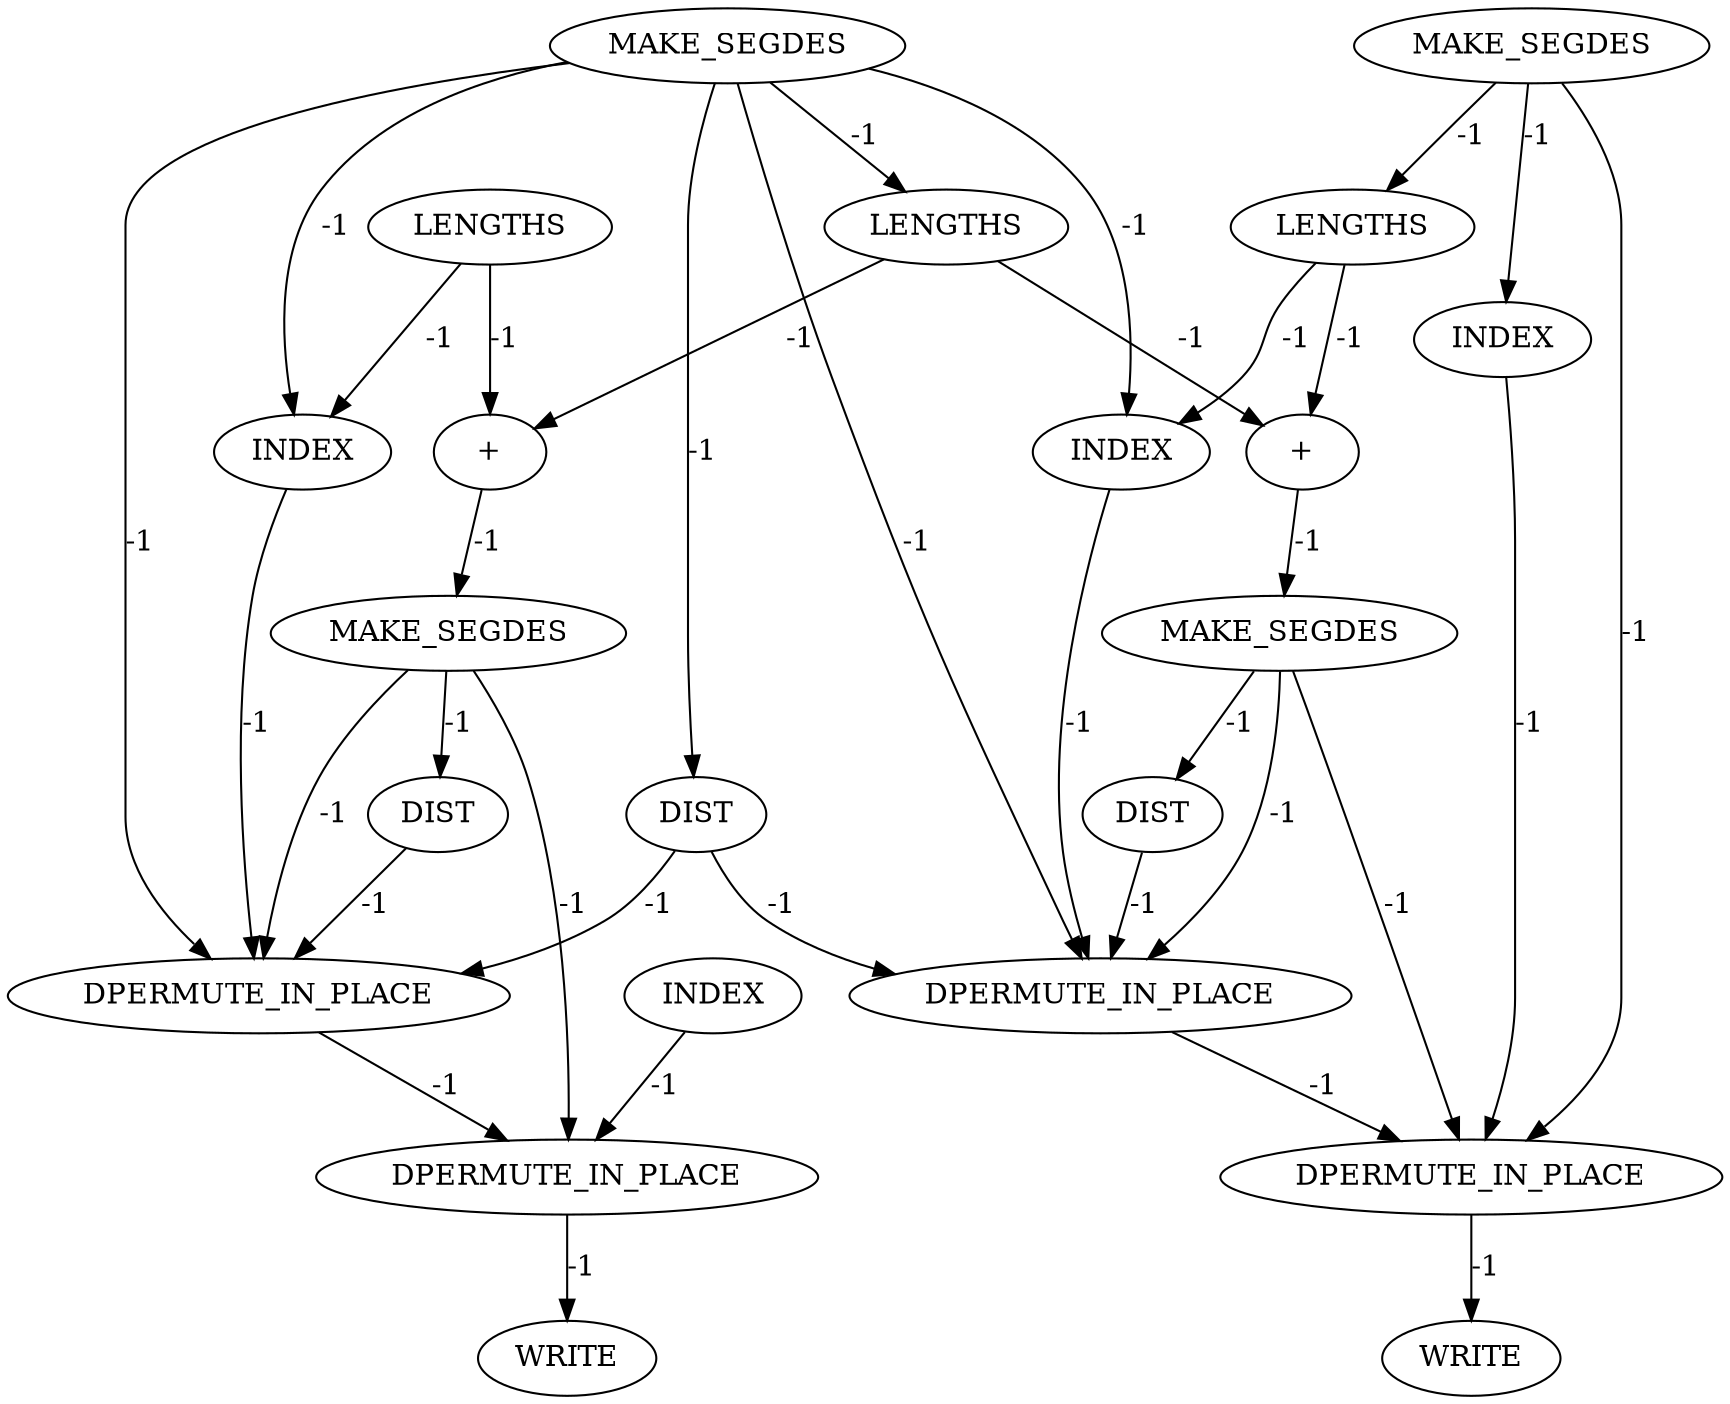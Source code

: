 digraph {
	cg_A_INST_9760 [label=INDEX cost=0]
	cg_A_INST_9788 [label=MAKE_SEGDES cost=0]
	cg_A_INST_9794 [label=DIST cost=0]
	cg_A_INST_9669 [label=DIST cost=0]
	cg_A_INST_9683 [label=LENGTHS cost=0]
	cg_A_INST_9737 [label=WRITE cost=0]
	cg_A_INST_346 [label=MAKE_SEGDES cost=0]
	cg_A_INST_9701 [label=LENGTHS cost=0]
	cg_A_INST_9691 [label=INDEX cost=0]
	cg_A_INST_9713 [label=DIST cost=0]
	cg_A_INST_9783 [label="+" cost=0]
	cg_A_INST_9663 [label=MAKE_SEGDES cost=0]
	cg_A_INST_9702 [label="+" cost=0]
	cg_A_INST_16414 [label=DPERMUTE_IN_PLACE cost=0]
	cg_A_INST_16413 [label=DPERMUTE_IN_PLACE cost=0]
	cg_A_INST_9772 [label=INDEX cost=0]
	cg_A_INST_16415 [label=DPERMUTE_IN_PLACE cost=0]
	cg_A_INST_9818 [label=WRITE cost=0]
	cg_A_INST_9707 [label=MAKE_SEGDES cost=0]
	cg_A_INST_16412 [label=DPERMUTE_IN_PLACE cost=0]
	cg_A_INST_9679 [label=INDEX cost=0]
	cg_A_INST_9764 [label=LENGTHS cost=0]
	cg_A_INST_9760 -> cg_A_INST_16415 [label=-1 cost=-1]
	cg_A_INST_9788 -> cg_A_INST_9794 [label=-1 cost=-1]
	cg_A_INST_9788 -> cg_A_INST_16414 [label=-1 cost=-1]
	cg_A_INST_9788 -> cg_A_INST_16415 [label=-1 cost=-1]
	cg_A_INST_9794 -> cg_A_INST_16414 [label=-1 cost=-1]
	cg_A_INST_9669 -> cg_A_INST_16412 [label=-1 cost=-1]
	cg_A_INST_9669 -> cg_A_INST_16414 [label=-1 cost=-1]
	cg_A_INST_9683 -> cg_A_INST_9691 [label=-1 cost=-1]
	cg_A_INST_9683 -> cg_A_INST_9702 [label=-1 cost=-1]
	cg_A_INST_346 -> cg_A_INST_9679 [label=-1 cost=-1]
	cg_A_INST_346 -> cg_A_INST_9683 [label=-1 cost=-1]
	cg_A_INST_346 -> cg_A_INST_16413 [label=-1 cost=-1]
	cg_A_INST_9701 -> cg_A_INST_9702 [label=-1 cost=-1]
	cg_A_INST_9701 -> cg_A_INST_9783 [label=-1 cost=-1]
	cg_A_INST_9691 -> cg_A_INST_16412 [label=-1 cost=-1]
	cg_A_INST_9713 -> cg_A_INST_16412 [label=-1 cost=-1]
	cg_A_INST_9783 -> cg_A_INST_9788 [label=-1 cost=-1]
	cg_A_INST_9663 -> cg_A_INST_9669 [label=-1 cost=-1]
	cg_A_INST_9663 -> cg_A_INST_9691 [label=-1 cost=-1]
	cg_A_INST_9663 -> cg_A_INST_9701 [label=-1 cost=-1]
	cg_A_INST_9663 -> cg_A_INST_16412 [label=-1 cost=-1]
	cg_A_INST_9663 -> cg_A_INST_9772 [label=-1 cost=-1]
	cg_A_INST_9663 -> cg_A_INST_16414 [label=-1 cost=-1]
	cg_A_INST_9702 -> cg_A_INST_9707 [label=-1 cost=-1]
	cg_A_INST_16414 -> cg_A_INST_16415 [label=-1 cost=-1]
	cg_A_INST_16413 -> cg_A_INST_9737 [label=-1 cost=-1]
	cg_A_INST_9772 -> cg_A_INST_16414 [label=-1 cost=-1]
	cg_A_INST_16415 -> cg_A_INST_9818 [label=-1 cost=-1]
	cg_A_INST_9707 -> cg_A_INST_9713 [label=-1 cost=-1]
	cg_A_INST_9707 -> cg_A_INST_16412 [label=-1 cost=-1]
	cg_A_INST_9707 -> cg_A_INST_16413 [label=-1 cost=-1]
	cg_A_INST_16412 -> cg_A_INST_16413 [label=-1 cost=-1]
	cg_A_INST_9679 -> cg_A_INST_16413 [label=-1 cost=-1]
	cg_A_INST_9764 -> cg_A_INST_9772 [label=-1 cost=-1]
	cg_A_INST_9764 -> cg_A_INST_9783 [label=-1 cost=-1]
}
